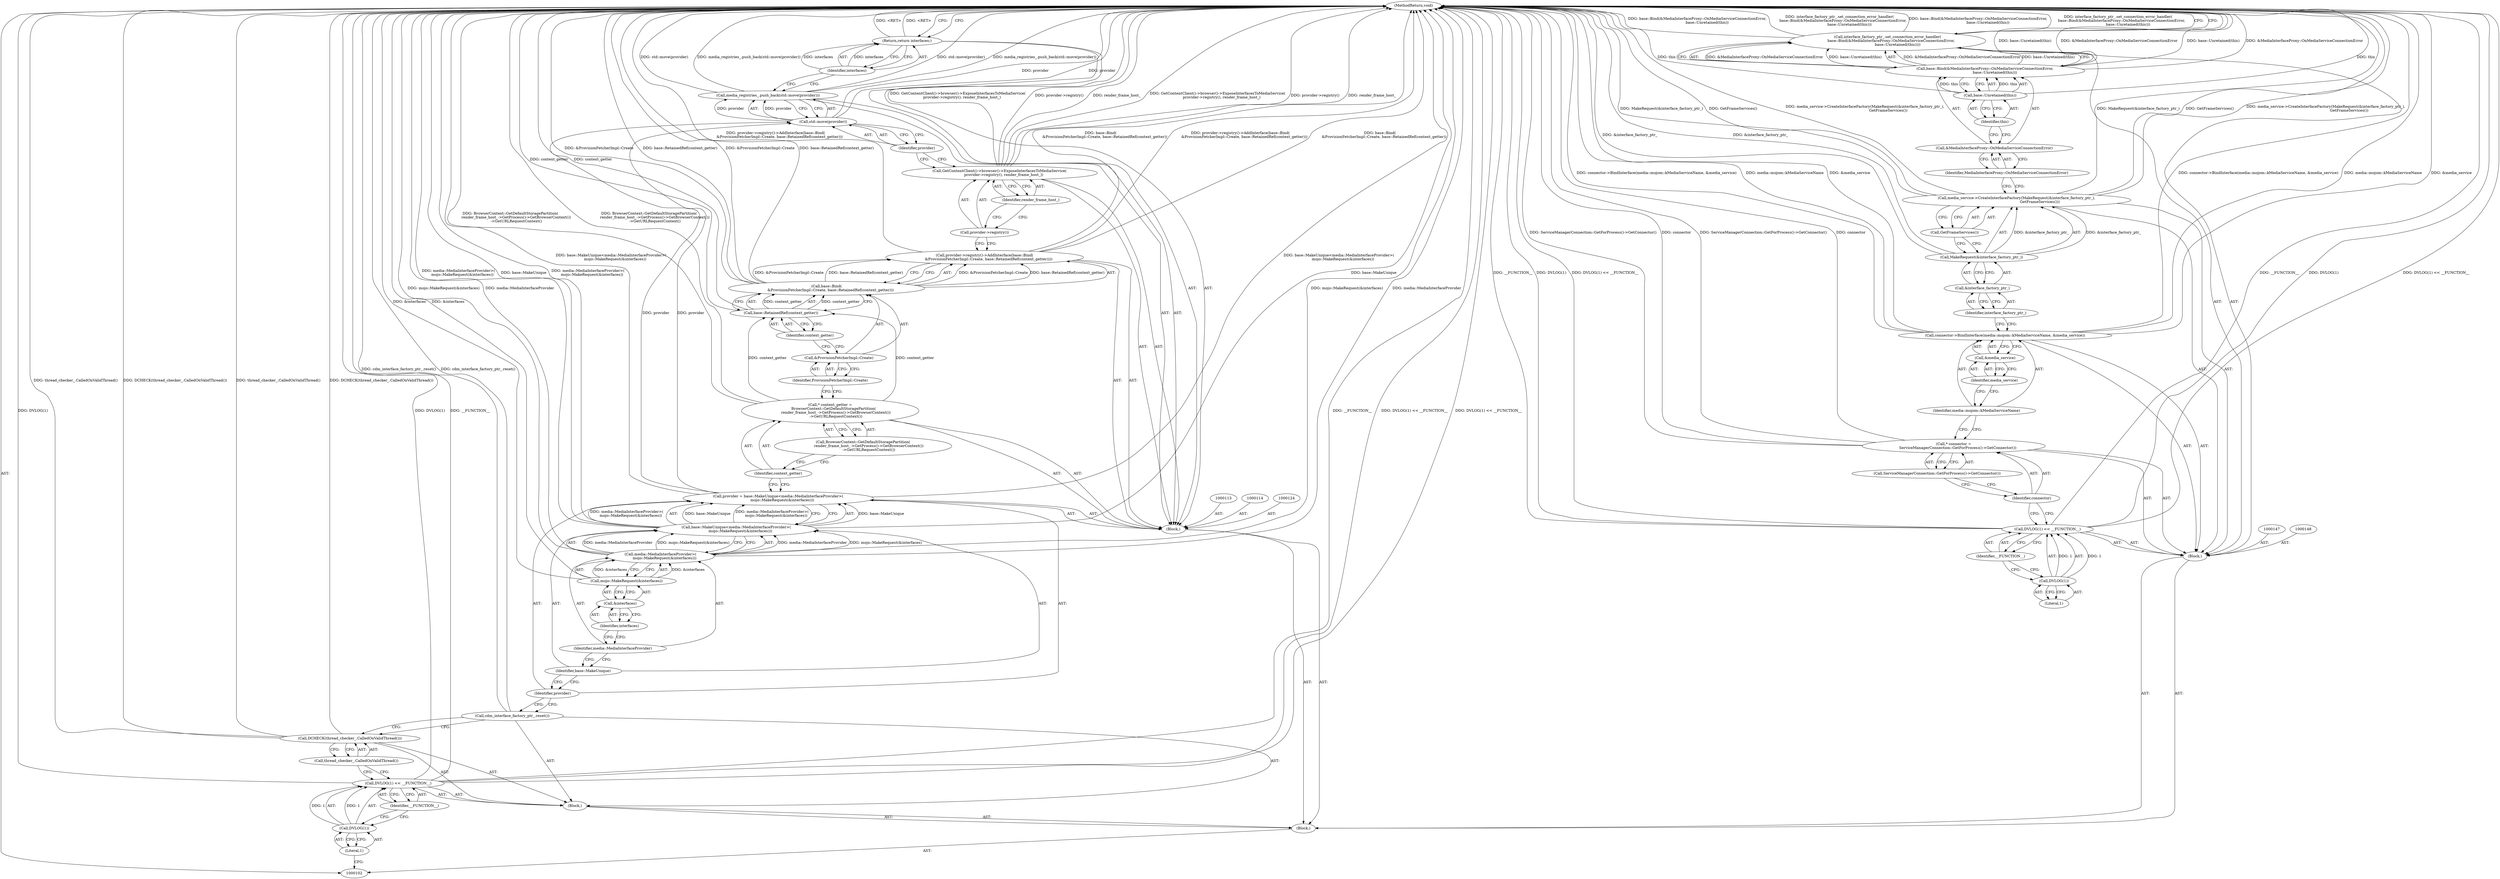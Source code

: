 digraph "0_Chrome_bc1f34b9be509f1404f0bb1ba1947614d5f0bcd1" {
"1000167" [label="(MethodReturn,void)"];
"1000103" [label="(Block,)"];
"1000117" [label="(Call,base::MakeUnique<media::MediaInterfaceProvider>(\n       mojo::MakeRequest(&interfaces)))"];
"1000118" [label="(Identifier,base::MakeUnique)"];
"1000119" [label="(Call,media::MediaInterfaceProvider>(\n       mojo::MakeRequest(&interfaces)))"];
"1000120" [label="(Identifier,media::MediaInterfaceProvider)"];
"1000115" [label="(Call,provider = base::MakeUnique<media::MediaInterfaceProvider>(\n       mojo::MakeRequest(&interfaces)))"];
"1000116" [label="(Identifier,provider)"];
"1000122" [label="(Call,&interfaces)"];
"1000123" [label="(Identifier,interfaces)"];
"1000121" [label="(Call,mojo::MakeRequest(&interfaces))"];
"1000112" [label="(Block,)"];
"1000125" [label="(Call,* context_getter =\n      BrowserContext::GetDefaultStoragePartition(\n          render_frame_host_->GetProcess()->GetBrowserContext())\n          ->GetURLRequestContext())"];
"1000126" [label="(Identifier,context_getter)"];
"1000127" [label="(Call,BrowserContext::GetDefaultStoragePartition(\n          render_frame_host_->GetProcess()->GetBrowserContext())\n          ->GetURLRequestContext())"];
"1000104" [label="(Block,)"];
"1000128" [label="(Call,provider->registry()->AddInterface(base::Bind(\n       &ProvisionFetcherImpl::Create, base::RetainedRef(context_getter))))"];
"1000129" [label="(Call,base::Bind(\n       &ProvisionFetcherImpl::Create, base::RetainedRef(context_getter)))"];
"1000132" [label="(Call,base::RetainedRef(context_getter))"];
"1000133" [label="(Identifier,context_getter)"];
"1000130" [label="(Call,&ProvisionFetcherImpl::Create)"];
"1000131" [label="(Identifier,ProvisionFetcherImpl::Create)"];
"1000134" [label="(Call,GetContentClient()->browser()->ExposeInterfacesToMediaService(\n       provider->registry(), render_frame_host_))"];
"1000136" [label="(Identifier,render_frame_host_)"];
"1000135" [label="(Call,provider->registry())"];
"1000137" [label="(Call,media_registries_.push_back(std::move(provider)))"];
"1000138" [label="(Call,std::move(provider))"];
"1000139" [label="(Identifier,provider)"];
"1000108" [label="(Identifier,__FUNCTION__)"];
"1000105" [label="(Call,DVLOG(1) << __FUNCTION__)"];
"1000106" [label="(Call,DVLOG(1))"];
"1000107" [label="(Literal,1)"];
"1000140" [label="(Return,return interfaces;)"];
"1000141" [label="(Identifier,interfaces)"];
"1000146" [label="(Identifier,__FUNCTION__)"];
"1000143" [label="(Call,DVLOG(1) << __FUNCTION__)"];
"1000144" [label="(Call,DVLOG(1))"];
"1000145" [label="(Literal,1)"];
"1000149" [label="(Call,* connector =\n       ServiceManagerConnection::GetForProcess()->GetConnector())"];
"1000142" [label="(Block,)"];
"1000150" [label="(Identifier,connector)"];
"1000110" [label="(Call,thread_checker_.CalledOnValidThread())"];
"1000109" [label="(Call,DCHECK(thread_checker_.CalledOnValidThread()))"];
"1000151" [label="(Call,ServiceManagerConnection::GetForProcess()->GetConnector())"];
"1000153" [label="(Identifier,media::mojom::kMediaServiceName)"];
"1000152" [label="(Call,connector->BindInterface(media::mojom::kMediaServiceName, &media_service))"];
"1000154" [label="(Call,&media_service)"];
"1000155" [label="(Identifier,media_service)"];
"1000156" [label="(Call,media_service->CreateInterfaceFactory(MakeRequest(&interface_factory_ptr_),\n                                        GetFrameServices()))"];
"1000157" [label="(Call,MakeRequest(&interface_factory_ptr_))"];
"1000158" [label="(Call,&interface_factory_ptr_)"];
"1000159" [label="(Identifier,interface_factory_ptr_)"];
"1000160" [label="(Call,GetFrameServices())"];
"1000161" [label="(Call,interface_factory_ptr_.set_connection_error_handler(\n      base::Bind(&MediaInterfaceProxy::OnMediaServiceConnectionError,\n                 base::Unretained(this))))"];
"1000163" [label="(Call,&MediaInterfaceProxy::OnMediaServiceConnectionError)"];
"1000164" [label="(Identifier,MediaInterfaceProxy::OnMediaServiceConnectionError)"];
"1000162" [label="(Call,base::Bind(&MediaInterfaceProxy::OnMediaServiceConnectionError,\n                 base::Unretained(this)))"];
"1000165" [label="(Call,base::Unretained(this))"];
"1000166" [label="(Identifier,this)"];
"1000111" [label="(Call,cdm_interface_factory_ptr_.reset())"];
"1000167" -> "1000102"  [label="AST: "];
"1000167" -> "1000140"  [label="CFG: "];
"1000167" -> "1000161"  [label="CFG: "];
"1000140" -> "1000167"  [label="DDG: <RET>"];
"1000115" -> "1000167"  [label="DDG: base::MakeUnique<media::MediaInterfaceProvider>(\n       mojo::MakeRequest(&interfaces))"];
"1000129" -> "1000167"  [label="DDG: &ProvisionFetcherImpl::Create"];
"1000129" -> "1000167"  [label="DDG: base::RetainedRef(context_getter)"];
"1000105" -> "1000167"  [label="DDG: __FUNCTION__"];
"1000105" -> "1000167"  [label="DDG: DVLOG(1) << __FUNCTION__"];
"1000105" -> "1000167"  [label="DDG: DVLOG(1)"];
"1000149" -> "1000167"  [label="DDG: ServiceManagerConnection::GetForProcess()->GetConnector()"];
"1000149" -> "1000167"  [label="DDG: connector"];
"1000156" -> "1000167"  [label="DDG: MakeRequest(&interface_factory_ptr_)"];
"1000156" -> "1000167"  [label="DDG: GetFrameServices()"];
"1000156" -> "1000167"  [label="DDG: media_service->CreateInterfaceFactory(MakeRequest(&interface_factory_ptr_),\n                                        GetFrameServices())"];
"1000117" -> "1000167"  [label="DDG: base::MakeUnique"];
"1000117" -> "1000167"  [label="DDG: media::MediaInterfaceProvider>(\n       mojo::MakeRequest(&interfaces))"];
"1000132" -> "1000167"  [label="DDG: context_getter"];
"1000152" -> "1000167"  [label="DDG: &media_service"];
"1000152" -> "1000167"  [label="DDG: connector->BindInterface(media::mojom::kMediaServiceName, &media_service)"];
"1000152" -> "1000167"  [label="DDG: media::mojom::kMediaServiceName"];
"1000162" -> "1000167"  [label="DDG: base::Unretained(this)"];
"1000162" -> "1000167"  [label="DDG: &MediaInterfaceProxy::OnMediaServiceConnectionError"];
"1000138" -> "1000167"  [label="DDG: provider"];
"1000165" -> "1000167"  [label="DDG: this"];
"1000128" -> "1000167"  [label="DDG: base::Bind(\n       &ProvisionFetcherImpl::Create, base::RetainedRef(context_getter))"];
"1000128" -> "1000167"  [label="DDG: provider->registry()->AddInterface(base::Bind(\n       &ProvisionFetcherImpl::Create, base::RetainedRef(context_getter)))"];
"1000157" -> "1000167"  [label="DDG: &interface_factory_ptr_"];
"1000143" -> "1000167"  [label="DDG: DVLOG(1)"];
"1000143" -> "1000167"  [label="DDG: DVLOG(1) << __FUNCTION__"];
"1000143" -> "1000167"  [label="DDG: __FUNCTION__"];
"1000134" -> "1000167"  [label="DDG: GetContentClient()->browser()->ExposeInterfacesToMediaService(\n       provider->registry(), render_frame_host_)"];
"1000134" -> "1000167"  [label="DDG: provider->registry()"];
"1000134" -> "1000167"  [label="DDG: render_frame_host_"];
"1000119" -> "1000167"  [label="DDG: mojo::MakeRequest(&interfaces)"];
"1000119" -> "1000167"  [label="DDG: media::MediaInterfaceProvider"];
"1000125" -> "1000167"  [label="DDG: BrowserContext::GetDefaultStoragePartition(\n          render_frame_host_->GetProcess()->GetBrowserContext())\n          ->GetURLRequestContext()"];
"1000109" -> "1000167"  [label="DDG: thread_checker_.CalledOnValidThread()"];
"1000109" -> "1000167"  [label="DDG: DCHECK(thread_checker_.CalledOnValidThread())"];
"1000121" -> "1000167"  [label="DDG: &interfaces"];
"1000137" -> "1000167"  [label="DDG: std::move(provider)"];
"1000137" -> "1000167"  [label="DDG: media_registries_.push_back(std::move(provider))"];
"1000161" -> "1000167"  [label="DDG: base::Bind(&MediaInterfaceProxy::OnMediaServiceConnectionError,\n                 base::Unretained(this))"];
"1000161" -> "1000167"  [label="DDG: interface_factory_ptr_.set_connection_error_handler(\n      base::Bind(&MediaInterfaceProxy::OnMediaServiceConnectionError,\n                 base::Unretained(this)))"];
"1000111" -> "1000167"  [label="DDG: cdm_interface_factory_ptr_.reset()"];
"1000103" -> "1000102"  [label="AST: "];
"1000104" -> "1000103"  [label="AST: "];
"1000112" -> "1000103"  [label="AST: "];
"1000142" -> "1000103"  [label="AST: "];
"1000117" -> "1000115"  [label="AST: "];
"1000117" -> "1000119"  [label="CFG: "];
"1000118" -> "1000117"  [label="AST: "];
"1000119" -> "1000117"  [label="AST: "];
"1000115" -> "1000117"  [label="CFG: "];
"1000117" -> "1000167"  [label="DDG: base::MakeUnique"];
"1000117" -> "1000167"  [label="DDG: media::MediaInterfaceProvider>(\n       mojo::MakeRequest(&interfaces))"];
"1000117" -> "1000115"  [label="DDG: base::MakeUnique"];
"1000117" -> "1000115"  [label="DDG: media::MediaInterfaceProvider>(\n       mojo::MakeRequest(&interfaces))"];
"1000119" -> "1000117"  [label="DDG: media::MediaInterfaceProvider"];
"1000119" -> "1000117"  [label="DDG: mojo::MakeRequest(&interfaces)"];
"1000118" -> "1000117"  [label="AST: "];
"1000118" -> "1000116"  [label="CFG: "];
"1000120" -> "1000118"  [label="CFG: "];
"1000119" -> "1000117"  [label="AST: "];
"1000119" -> "1000121"  [label="CFG: "];
"1000120" -> "1000119"  [label="AST: "];
"1000121" -> "1000119"  [label="AST: "];
"1000117" -> "1000119"  [label="CFG: "];
"1000119" -> "1000167"  [label="DDG: mojo::MakeRequest(&interfaces)"];
"1000119" -> "1000167"  [label="DDG: media::MediaInterfaceProvider"];
"1000119" -> "1000117"  [label="DDG: media::MediaInterfaceProvider"];
"1000119" -> "1000117"  [label="DDG: mojo::MakeRequest(&interfaces)"];
"1000121" -> "1000119"  [label="DDG: &interfaces"];
"1000120" -> "1000119"  [label="AST: "];
"1000120" -> "1000118"  [label="CFG: "];
"1000123" -> "1000120"  [label="CFG: "];
"1000115" -> "1000112"  [label="AST: "];
"1000115" -> "1000117"  [label="CFG: "];
"1000116" -> "1000115"  [label="AST: "];
"1000117" -> "1000115"  [label="AST: "];
"1000126" -> "1000115"  [label="CFG: "];
"1000115" -> "1000167"  [label="DDG: base::MakeUnique<media::MediaInterfaceProvider>(\n       mojo::MakeRequest(&interfaces))"];
"1000117" -> "1000115"  [label="DDG: base::MakeUnique"];
"1000117" -> "1000115"  [label="DDG: media::MediaInterfaceProvider>(\n       mojo::MakeRequest(&interfaces))"];
"1000115" -> "1000138"  [label="DDG: provider"];
"1000116" -> "1000115"  [label="AST: "];
"1000116" -> "1000111"  [label="CFG: "];
"1000118" -> "1000116"  [label="CFG: "];
"1000122" -> "1000121"  [label="AST: "];
"1000122" -> "1000123"  [label="CFG: "];
"1000123" -> "1000122"  [label="AST: "];
"1000121" -> "1000122"  [label="CFG: "];
"1000123" -> "1000122"  [label="AST: "];
"1000123" -> "1000120"  [label="CFG: "];
"1000122" -> "1000123"  [label="CFG: "];
"1000121" -> "1000119"  [label="AST: "];
"1000121" -> "1000122"  [label="CFG: "];
"1000122" -> "1000121"  [label="AST: "];
"1000119" -> "1000121"  [label="CFG: "];
"1000121" -> "1000167"  [label="DDG: &interfaces"];
"1000121" -> "1000119"  [label="DDG: &interfaces"];
"1000112" -> "1000103"  [label="AST: "];
"1000113" -> "1000112"  [label="AST: "];
"1000114" -> "1000112"  [label="AST: "];
"1000115" -> "1000112"  [label="AST: "];
"1000124" -> "1000112"  [label="AST: "];
"1000125" -> "1000112"  [label="AST: "];
"1000128" -> "1000112"  [label="AST: "];
"1000134" -> "1000112"  [label="AST: "];
"1000137" -> "1000112"  [label="AST: "];
"1000140" -> "1000112"  [label="AST: "];
"1000125" -> "1000112"  [label="AST: "];
"1000125" -> "1000127"  [label="CFG: "];
"1000126" -> "1000125"  [label="AST: "];
"1000127" -> "1000125"  [label="AST: "];
"1000131" -> "1000125"  [label="CFG: "];
"1000125" -> "1000167"  [label="DDG: BrowserContext::GetDefaultStoragePartition(\n          render_frame_host_->GetProcess()->GetBrowserContext())\n          ->GetURLRequestContext()"];
"1000125" -> "1000132"  [label="DDG: context_getter"];
"1000126" -> "1000125"  [label="AST: "];
"1000126" -> "1000115"  [label="CFG: "];
"1000127" -> "1000126"  [label="CFG: "];
"1000127" -> "1000125"  [label="AST: "];
"1000127" -> "1000126"  [label="CFG: "];
"1000125" -> "1000127"  [label="CFG: "];
"1000104" -> "1000103"  [label="AST: "];
"1000105" -> "1000104"  [label="AST: "];
"1000109" -> "1000104"  [label="AST: "];
"1000111" -> "1000104"  [label="AST: "];
"1000128" -> "1000112"  [label="AST: "];
"1000128" -> "1000129"  [label="CFG: "];
"1000129" -> "1000128"  [label="AST: "];
"1000135" -> "1000128"  [label="CFG: "];
"1000128" -> "1000167"  [label="DDG: base::Bind(\n       &ProvisionFetcherImpl::Create, base::RetainedRef(context_getter))"];
"1000128" -> "1000167"  [label="DDG: provider->registry()->AddInterface(base::Bind(\n       &ProvisionFetcherImpl::Create, base::RetainedRef(context_getter)))"];
"1000129" -> "1000128"  [label="DDG: &ProvisionFetcherImpl::Create"];
"1000129" -> "1000128"  [label="DDG: base::RetainedRef(context_getter)"];
"1000129" -> "1000128"  [label="AST: "];
"1000129" -> "1000132"  [label="CFG: "];
"1000130" -> "1000129"  [label="AST: "];
"1000132" -> "1000129"  [label="AST: "];
"1000128" -> "1000129"  [label="CFG: "];
"1000129" -> "1000167"  [label="DDG: &ProvisionFetcherImpl::Create"];
"1000129" -> "1000167"  [label="DDG: base::RetainedRef(context_getter)"];
"1000129" -> "1000128"  [label="DDG: &ProvisionFetcherImpl::Create"];
"1000129" -> "1000128"  [label="DDG: base::RetainedRef(context_getter)"];
"1000132" -> "1000129"  [label="DDG: context_getter"];
"1000132" -> "1000129"  [label="AST: "];
"1000132" -> "1000133"  [label="CFG: "];
"1000133" -> "1000132"  [label="AST: "];
"1000129" -> "1000132"  [label="CFG: "];
"1000132" -> "1000167"  [label="DDG: context_getter"];
"1000132" -> "1000129"  [label="DDG: context_getter"];
"1000125" -> "1000132"  [label="DDG: context_getter"];
"1000133" -> "1000132"  [label="AST: "];
"1000133" -> "1000130"  [label="CFG: "];
"1000132" -> "1000133"  [label="CFG: "];
"1000130" -> "1000129"  [label="AST: "];
"1000130" -> "1000131"  [label="CFG: "];
"1000131" -> "1000130"  [label="AST: "];
"1000133" -> "1000130"  [label="CFG: "];
"1000131" -> "1000130"  [label="AST: "];
"1000131" -> "1000125"  [label="CFG: "];
"1000130" -> "1000131"  [label="CFG: "];
"1000134" -> "1000112"  [label="AST: "];
"1000134" -> "1000136"  [label="CFG: "];
"1000135" -> "1000134"  [label="AST: "];
"1000136" -> "1000134"  [label="AST: "];
"1000139" -> "1000134"  [label="CFG: "];
"1000134" -> "1000167"  [label="DDG: GetContentClient()->browser()->ExposeInterfacesToMediaService(\n       provider->registry(), render_frame_host_)"];
"1000134" -> "1000167"  [label="DDG: provider->registry()"];
"1000134" -> "1000167"  [label="DDG: render_frame_host_"];
"1000136" -> "1000134"  [label="AST: "];
"1000136" -> "1000135"  [label="CFG: "];
"1000134" -> "1000136"  [label="CFG: "];
"1000135" -> "1000134"  [label="AST: "];
"1000135" -> "1000128"  [label="CFG: "];
"1000136" -> "1000135"  [label="CFG: "];
"1000137" -> "1000112"  [label="AST: "];
"1000137" -> "1000138"  [label="CFG: "];
"1000138" -> "1000137"  [label="AST: "];
"1000141" -> "1000137"  [label="CFG: "];
"1000137" -> "1000167"  [label="DDG: std::move(provider)"];
"1000137" -> "1000167"  [label="DDG: media_registries_.push_back(std::move(provider))"];
"1000138" -> "1000137"  [label="DDG: provider"];
"1000138" -> "1000137"  [label="AST: "];
"1000138" -> "1000139"  [label="CFG: "];
"1000139" -> "1000138"  [label="AST: "];
"1000137" -> "1000138"  [label="CFG: "];
"1000138" -> "1000167"  [label="DDG: provider"];
"1000138" -> "1000137"  [label="DDG: provider"];
"1000115" -> "1000138"  [label="DDG: provider"];
"1000139" -> "1000138"  [label="AST: "];
"1000139" -> "1000134"  [label="CFG: "];
"1000138" -> "1000139"  [label="CFG: "];
"1000108" -> "1000105"  [label="AST: "];
"1000108" -> "1000106"  [label="CFG: "];
"1000105" -> "1000108"  [label="CFG: "];
"1000105" -> "1000104"  [label="AST: "];
"1000105" -> "1000108"  [label="CFG: "];
"1000106" -> "1000105"  [label="AST: "];
"1000108" -> "1000105"  [label="AST: "];
"1000110" -> "1000105"  [label="CFG: "];
"1000105" -> "1000167"  [label="DDG: __FUNCTION__"];
"1000105" -> "1000167"  [label="DDG: DVLOG(1) << __FUNCTION__"];
"1000105" -> "1000167"  [label="DDG: DVLOG(1)"];
"1000106" -> "1000105"  [label="DDG: 1"];
"1000106" -> "1000105"  [label="AST: "];
"1000106" -> "1000107"  [label="CFG: "];
"1000107" -> "1000106"  [label="AST: "];
"1000108" -> "1000106"  [label="CFG: "];
"1000106" -> "1000105"  [label="DDG: 1"];
"1000107" -> "1000106"  [label="AST: "];
"1000107" -> "1000102"  [label="CFG: "];
"1000106" -> "1000107"  [label="CFG: "];
"1000140" -> "1000112"  [label="AST: "];
"1000140" -> "1000141"  [label="CFG: "];
"1000141" -> "1000140"  [label="AST: "];
"1000167" -> "1000140"  [label="CFG: "];
"1000140" -> "1000167"  [label="DDG: <RET>"];
"1000141" -> "1000140"  [label="DDG: interfaces"];
"1000141" -> "1000140"  [label="AST: "];
"1000141" -> "1000137"  [label="CFG: "];
"1000140" -> "1000141"  [label="CFG: "];
"1000141" -> "1000140"  [label="DDG: interfaces"];
"1000146" -> "1000143"  [label="AST: "];
"1000146" -> "1000144"  [label="CFG: "];
"1000143" -> "1000146"  [label="CFG: "];
"1000143" -> "1000142"  [label="AST: "];
"1000143" -> "1000146"  [label="CFG: "];
"1000144" -> "1000143"  [label="AST: "];
"1000146" -> "1000143"  [label="AST: "];
"1000150" -> "1000143"  [label="CFG: "];
"1000143" -> "1000167"  [label="DDG: DVLOG(1)"];
"1000143" -> "1000167"  [label="DDG: DVLOG(1) << __FUNCTION__"];
"1000143" -> "1000167"  [label="DDG: __FUNCTION__"];
"1000144" -> "1000143"  [label="DDG: 1"];
"1000144" -> "1000143"  [label="AST: "];
"1000144" -> "1000145"  [label="CFG: "];
"1000145" -> "1000144"  [label="AST: "];
"1000146" -> "1000144"  [label="CFG: "];
"1000144" -> "1000143"  [label="DDG: 1"];
"1000145" -> "1000144"  [label="AST: "];
"1000144" -> "1000145"  [label="CFG: "];
"1000149" -> "1000142"  [label="AST: "];
"1000149" -> "1000151"  [label="CFG: "];
"1000150" -> "1000149"  [label="AST: "];
"1000151" -> "1000149"  [label="AST: "];
"1000153" -> "1000149"  [label="CFG: "];
"1000149" -> "1000167"  [label="DDG: ServiceManagerConnection::GetForProcess()->GetConnector()"];
"1000149" -> "1000167"  [label="DDG: connector"];
"1000142" -> "1000103"  [label="AST: "];
"1000143" -> "1000142"  [label="AST: "];
"1000147" -> "1000142"  [label="AST: "];
"1000148" -> "1000142"  [label="AST: "];
"1000149" -> "1000142"  [label="AST: "];
"1000152" -> "1000142"  [label="AST: "];
"1000156" -> "1000142"  [label="AST: "];
"1000161" -> "1000142"  [label="AST: "];
"1000150" -> "1000149"  [label="AST: "];
"1000150" -> "1000143"  [label="CFG: "];
"1000151" -> "1000150"  [label="CFG: "];
"1000110" -> "1000109"  [label="AST: "];
"1000110" -> "1000105"  [label="CFG: "];
"1000109" -> "1000110"  [label="CFG: "];
"1000109" -> "1000104"  [label="AST: "];
"1000109" -> "1000110"  [label="CFG: "];
"1000110" -> "1000109"  [label="AST: "];
"1000111" -> "1000109"  [label="CFG: "];
"1000109" -> "1000167"  [label="DDG: thread_checker_.CalledOnValidThread()"];
"1000109" -> "1000167"  [label="DDG: DCHECK(thread_checker_.CalledOnValidThread())"];
"1000151" -> "1000149"  [label="AST: "];
"1000151" -> "1000150"  [label="CFG: "];
"1000149" -> "1000151"  [label="CFG: "];
"1000153" -> "1000152"  [label="AST: "];
"1000153" -> "1000149"  [label="CFG: "];
"1000155" -> "1000153"  [label="CFG: "];
"1000152" -> "1000142"  [label="AST: "];
"1000152" -> "1000154"  [label="CFG: "];
"1000153" -> "1000152"  [label="AST: "];
"1000154" -> "1000152"  [label="AST: "];
"1000159" -> "1000152"  [label="CFG: "];
"1000152" -> "1000167"  [label="DDG: &media_service"];
"1000152" -> "1000167"  [label="DDG: connector->BindInterface(media::mojom::kMediaServiceName, &media_service)"];
"1000152" -> "1000167"  [label="DDG: media::mojom::kMediaServiceName"];
"1000154" -> "1000152"  [label="AST: "];
"1000154" -> "1000155"  [label="CFG: "];
"1000155" -> "1000154"  [label="AST: "];
"1000152" -> "1000154"  [label="CFG: "];
"1000155" -> "1000154"  [label="AST: "];
"1000155" -> "1000153"  [label="CFG: "];
"1000154" -> "1000155"  [label="CFG: "];
"1000156" -> "1000142"  [label="AST: "];
"1000156" -> "1000160"  [label="CFG: "];
"1000157" -> "1000156"  [label="AST: "];
"1000160" -> "1000156"  [label="AST: "];
"1000164" -> "1000156"  [label="CFG: "];
"1000156" -> "1000167"  [label="DDG: MakeRequest(&interface_factory_ptr_)"];
"1000156" -> "1000167"  [label="DDG: GetFrameServices()"];
"1000156" -> "1000167"  [label="DDG: media_service->CreateInterfaceFactory(MakeRequest(&interface_factory_ptr_),\n                                        GetFrameServices())"];
"1000157" -> "1000156"  [label="DDG: &interface_factory_ptr_"];
"1000157" -> "1000156"  [label="AST: "];
"1000157" -> "1000158"  [label="CFG: "];
"1000158" -> "1000157"  [label="AST: "];
"1000160" -> "1000157"  [label="CFG: "];
"1000157" -> "1000167"  [label="DDG: &interface_factory_ptr_"];
"1000157" -> "1000156"  [label="DDG: &interface_factory_ptr_"];
"1000158" -> "1000157"  [label="AST: "];
"1000158" -> "1000159"  [label="CFG: "];
"1000159" -> "1000158"  [label="AST: "];
"1000157" -> "1000158"  [label="CFG: "];
"1000159" -> "1000158"  [label="AST: "];
"1000159" -> "1000152"  [label="CFG: "];
"1000158" -> "1000159"  [label="CFG: "];
"1000160" -> "1000156"  [label="AST: "];
"1000160" -> "1000157"  [label="CFG: "];
"1000156" -> "1000160"  [label="CFG: "];
"1000161" -> "1000142"  [label="AST: "];
"1000161" -> "1000162"  [label="CFG: "];
"1000162" -> "1000161"  [label="AST: "];
"1000167" -> "1000161"  [label="CFG: "];
"1000161" -> "1000167"  [label="DDG: base::Bind(&MediaInterfaceProxy::OnMediaServiceConnectionError,\n                 base::Unretained(this))"];
"1000161" -> "1000167"  [label="DDG: interface_factory_ptr_.set_connection_error_handler(\n      base::Bind(&MediaInterfaceProxy::OnMediaServiceConnectionError,\n                 base::Unretained(this)))"];
"1000162" -> "1000161"  [label="DDG: &MediaInterfaceProxy::OnMediaServiceConnectionError"];
"1000162" -> "1000161"  [label="DDG: base::Unretained(this)"];
"1000163" -> "1000162"  [label="AST: "];
"1000163" -> "1000164"  [label="CFG: "];
"1000164" -> "1000163"  [label="AST: "];
"1000166" -> "1000163"  [label="CFG: "];
"1000164" -> "1000163"  [label="AST: "];
"1000164" -> "1000156"  [label="CFG: "];
"1000163" -> "1000164"  [label="CFG: "];
"1000162" -> "1000161"  [label="AST: "];
"1000162" -> "1000165"  [label="CFG: "];
"1000163" -> "1000162"  [label="AST: "];
"1000165" -> "1000162"  [label="AST: "];
"1000161" -> "1000162"  [label="CFG: "];
"1000162" -> "1000167"  [label="DDG: base::Unretained(this)"];
"1000162" -> "1000167"  [label="DDG: &MediaInterfaceProxy::OnMediaServiceConnectionError"];
"1000162" -> "1000161"  [label="DDG: &MediaInterfaceProxy::OnMediaServiceConnectionError"];
"1000162" -> "1000161"  [label="DDG: base::Unretained(this)"];
"1000165" -> "1000162"  [label="DDG: this"];
"1000165" -> "1000162"  [label="AST: "];
"1000165" -> "1000166"  [label="CFG: "];
"1000166" -> "1000165"  [label="AST: "];
"1000162" -> "1000165"  [label="CFG: "];
"1000165" -> "1000167"  [label="DDG: this"];
"1000165" -> "1000162"  [label="DDG: this"];
"1000166" -> "1000165"  [label="AST: "];
"1000166" -> "1000163"  [label="CFG: "];
"1000165" -> "1000166"  [label="CFG: "];
"1000111" -> "1000104"  [label="AST: "];
"1000111" -> "1000109"  [label="CFG: "];
"1000116" -> "1000111"  [label="CFG: "];
"1000111" -> "1000167"  [label="DDG: cdm_interface_factory_ptr_.reset()"];
}

